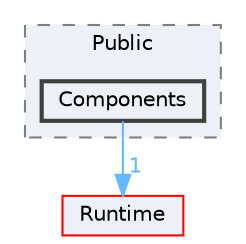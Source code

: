 digraph "Components"
{
 // INTERACTIVE_SVG=YES
 // LATEX_PDF_SIZE
  bgcolor="transparent";
  edge [fontname=Helvetica,fontsize=10,labelfontname=Helvetica,labelfontsize=10];
  node [fontname=Helvetica,fontsize=10,shape=box,height=0.2,width=0.4];
  compound=true
  subgraph clusterdir_6a4c71f4ebad453a52b038ad6f1f54c6 {
    graph [ bgcolor="#edf0f7", pencolor="grey50", label="Public", fontname=Helvetica,fontsize=10 style="filled,dashed", URL="dir_6a4c71f4ebad453a52b038ad6f1f54c6.html",tooltip=""]
  dir_2052ec78a1b1d8fef968c1aeec98b59f [label="Components", fillcolor="#edf0f7", color="grey25", style="filled,bold", URL="dir_2052ec78a1b1d8fef968c1aeec98b59f.html",tooltip=""];
  }
  dir_7536b172fbd480bfd146a1b1acd6856b [label="Runtime", fillcolor="#edf0f7", color="red", style="filled", URL="dir_7536b172fbd480bfd146a1b1acd6856b.html",tooltip=""];
  dir_2052ec78a1b1d8fef968c1aeec98b59f->dir_7536b172fbd480bfd146a1b1acd6856b [headlabel="1", labeldistance=1.5 headhref="dir_000230_000984.html" href="dir_000230_000984.html" color="steelblue1" fontcolor="steelblue1"];
}
